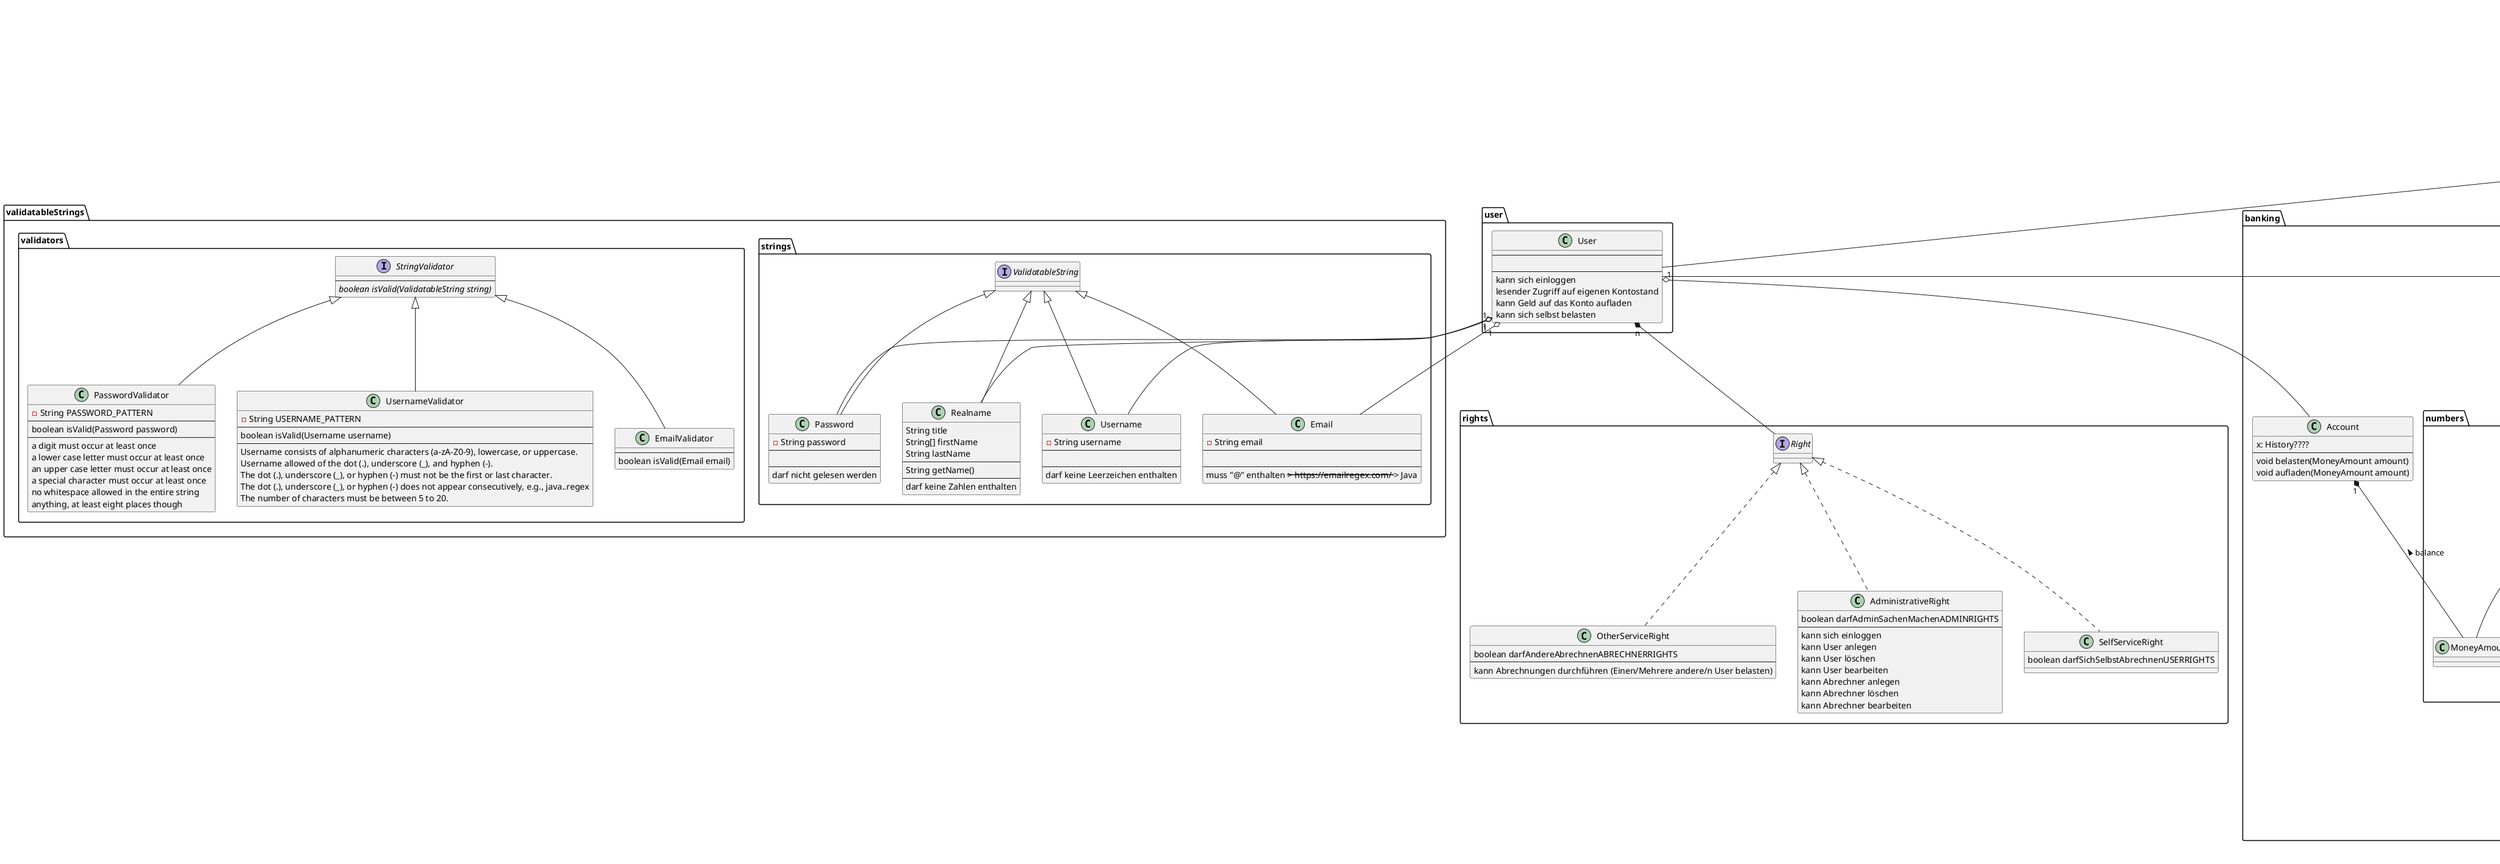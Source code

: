 @startuml uml
/'
Ein paar Plantuml-Beispiele, die der UML Norm nach Wikipedia entsprechen :)
https://de.wikipedia.org/wiki/Klassendiagramm

# Relationen:

Dings <|-- Bumms
  Bumms implementiert das Interface Dings

Kunde <|.. Privatkunde
  Privatkunde spezialisiert Kunde

User *-- Right
  Komposition: Right existiert nicht ohne User. User hat beliebig viele Rights

User o-- Right
  Aggregation: Right existiert auch ohne User. User hat beliebig viele Rights

# Klassenattribute:

-String name
  private String name
+String name
  public String name
#String name
  protected String name
~String name
  package String name
'/

package rights {
  interface Right {
  }

  class SelfServiceRight {
    boolean darfSichSelbstAbrechnenUSERRIGHTS
  }

  class OtherServiceRight {
    boolean darfAndereAbrechnenABRECHNERRIGHTS
    ---
    kann Abrechnungen durchführen (Einen/Mehrere andere/n User belasten)
  }

  class AdministrativeRight {
    boolean darfAdminSachenMachenADMINRIGHTS
    ---
    kann sich einloggen
    kann User anlegen
    kann User löschen
    kann User bearbeiten
    kann Abrechner anlegen
    kann Abrechner löschen
    kann Abrechner bearbeiten
  }

  Right <|.. SelfServiceRight
  Right <|.. OtherServiceRight
  Right <|.. AdministrativeRight
} /' end package: rights '/

package validatableStrings {
  package strings {
    interface ValidatableString {
    }

    class Username {
      -String username
    ---

    ---
      darf keine Leerzeichen enthalten
    }

    class Password {
      -String password
    ---

    ---
    darf nicht gelesen werden
    }

    class Email {
      -String email
    ---

    ---
    muss "@" enthalten --> https://emailregex.com/ --> Java
    }

    class Realname {
      String title
      String[] firstName
      String lastName
      ---
      String getName()
      ---
      darf keine Zahlen enthalten
    }

    ValidatableString <|-- Username
    ValidatableString <|-- Password
    ValidatableString <|-- Email
    ValidatableString <|-- Realname
  } /' end package: validatableStrings.strings '/

  package validators {
    interface StringValidator {
      ---
      {abstract} boolean isValid(ValidatableString string)
    }

    class PasswordValidator {
      -String PASSWORD_PATTERN
      ---
      boolean isValid(Password password)
      ---
      a digit must occur at least once
      a lower case letter must occur at least once
      an upper case letter must occur at least once
      a special character must occur at least once
      no whitespace allowed in the entire string
      anything, at least eight places though
    }


    class UsernameValidator {
      -String USERNAME_PATTERN
      ---
      boolean isValid(Username username)
      ---
      Username consists of alphanumeric characters (a-zA-Z0-9), lowercase, or uppercase.
      Username allowed of the dot (.), underscore (_), and hyphen (-).
      The dot (.), underscore (_), or hyphen (-) must not be the first or last character.
      The dot (.), underscore (_), or hyphen (-) does not appear consecutively, e.g., java..regex
      The number of characters must be between 5 to 20.
    }

    class EmailValidator {
      ---
      boolean isValid(Email email)
    }

    StringValidator <|-- PasswordValidator
    StringValidator <|-- UsernameValidator
    StringValidator <|-- EmailValidator

    ' StringValidator *-- ValidatableString
  } /' end package: validatableStrings.validators '/

  ' EmailValidator *-- Email
  ' UsernameValidator *-- Username
  ' PasswordValidator *-- Password
} /' end package: validatableStrings '/

package user {
  class User {
    ' Realname realname
    ' Username Username
    ' Password password
    ' Email email
    ' Account konto
    ' Right[] rights
    ---

    ---
    kann sich einloggen
    lesender Zugriff auf eigenen Kontostand
    kann Geld auf das Konto aufladen
    kann sich selbst belasten
  }
} /' end package: user '/

package banking {
  package numbers {
    interface Amount {

    }
    class MoneyAmount {

    }

    class PositionAmount {
      int menge
      ---
      ---
      darf nicht 0 oder weniger sein
      und muss 1 oder mehr sein
      beachte Integer Overflows :) --> Obergrenze bei Abrechnung beachtenas Objekt benutzt ein anderes Objekt
    }

    Amount <|-- MoneyAmount
    Amount <|-- PositionAmount
  } /' end package: banking.numbers '/

  package invoicing {
    class Drink {
      String name
      ' Category category
    }

    class Category {
      String name
      double price 
    }

    class Position {
      ' Drink drink
      ' Menge amount
    }

    Drink "1" o-- Category
    Position "1" o-- Drink
    Position "1" *-- PositionAmount

    class Invoice {
      ' Position[] positionen
      ' User benutzer
    }

    Invoice "n" *-- Position
    Invoice "1" *-- User
  } /' end package: banking.invoicing '/

  class Account {
    x: History????
    ---
    void belasten(MoneyAmount amount)
    void aufladen(MoneyAmount amount)
  }

  Account "1" *-- MoneyAmount : < balance
} /' end package: banking '/

package io {
    package input {
        package result {
            +class Result<T> {
                {static} Result<T> some(T value)
                {static} Result<T> none()
                {static} Result<T> help()
                + T getValue()
                + boolean hasValue()
                + boolean isNone()
                + boolean isHelp()
                + boolean isAbort()
            }

            enum ResultState {
                Value
                Abort
                Help
            }

            Result "1" *-- ResultState
        } /' end package: io.input.result '/

        abstract class Input<T> {
            # Input(String prompt)
            # Input(InputReader reader, OutputWriter writer, String prompt)
            + void setReader(Reader reader)
            + void setWriter(Writer writer)
            # String readInput()
            # boolean isHelp(String str)
            # void print(String str)
            # void println(String str)
            # Result<T> prompt()
            {abstract} Result<T> getResult(String input)
        }

        +class FloatInput extends Input<Float> {
            + FloatInput(String prompt)
            Result<Float> getResult(String input)
        }

        +class NumberInput extends Input<Integer> {
            + NumberInput(String prompt)
            Result<Integer> getResult(String input)
        }

        +class StringInput extends Input<String> {
            + StringInput(String prompt)
            Result<String> getResult(String input)
        }
    } /' end package: io.input '/

    package interactions {
        package event {
            +class InteractionEventSource<T> {
                + InteractionEventSource()
                + void onSuccess(Consumer<T> onSuccess)
                + void onFailure(Consumer<Void> onFailure)
                # void success(T t)
                # void failure()
            }
        } /' end: io.interactions.event '/

        +interface Interaction<T> {
            String DEFAULT_PROMPT
            void explain()
            T run()
        }

        +class CreateUserInteraction extends event.InteractionEventSource<User> implements Interaction<User> {
            + void explain()
            + User run()
        }

        +class LoginInteraction extends event.InteractionEventSource<User> implements Interaction<User> {
            + void explain()
            + User run()
        }

        +class LogoutInteraction extends event.InteractionEventSource<Void> implements Interaction<Void> {
            + void explain()
            + User run()
        }

        +class SelectInteraction extends event.InteractionEventSource<String> implements Interaction<String> {
            + SelectInteraction()
            + SelectInteraction(Map<String, String> options)
            + SelectInteraction(Map<String, String> options, String prompt)
            + void pushOption(String option)
            + void addOption(String key, String option)
            + void explain()
            + String run()
        }

        +class StringInputInteraction extends event.InteractionEventSource<String> implements Interaction<String> {
            + StringInputInteraction(String msg)
            + StringInputInteraction(String msg, String prompt)
            + void explain()
            + String run()
        }

        +class MainInteraction implements Interaction<Void> {
            + MainInteraction(Getraenkeabrechnung getraenkeabrechnung) /' todo: rename this to ThirstyCalc '/
            + void addInteraction(String key, String description, Interaction interaction)
            + void explain()
            + Void run()
        }

        MainInteraction "*" o-- Interaction
        MainInteraction "1" *-- SelectInteraction
    } /' end package: io.interactions '/

    package reader {
        +interface Reader {
            String readLine()
        }

        +class InputReader implements Reader {
            + InputReader()
            + InputReader(InputStream stream)
            + String readLine()
        }
    } /' end package: io.reader '/

    package writer {
        +interface Writer {
            void writeLine(String line)
            void write(String str)
        }

        +class OutputWriter implements Writer {
            + OutputWriter()
            + OutputWriter(PrintStream out)
            + void writeLine(String line)
            + void write(String str)
        }
    } /' end package: io.writer '/

    Input "1" o-- Reader
    Input "1" o-- Writer
    Input *-- Result

    /' todo: don't know it these relations need to be in the uml '/
    SelectInteraction "1" *-- StringInput
    StringInputInteraction "1" *-- StringInput
    LoginInteraction "2" *-- StringInput
    CreateUserInteraction "3" *-- StringInput

} /' end package: io '/

class ThirstyCalc {
  ' -User[] benutzer
  ' -Category[] categories
---
  void abrechnen(Abrechnung abrechnung)
  void getränkeklasseHinzufügen(Getränkeklasse getränkeklasse) # darf nur admin
  void geldEinzahlen(User benutzer, Betrag betrag)
  void benutzerAnlegen(User benutzer)
  Abrechnung erstelleAbrechnung(User benutzer, Position[] positionen)
  void login(String eingabe)
}

User "n" *-- Right
User "1" o-- Username
User "1" o-- Password
User "1" o-- Email
User "1" o-- Account
User "1" o-- Realname

ThirstyCalc *-- Invoice
ThirstyCalc "n" *-- User
ThirstyCalc "n" *-- Category

@enduml
